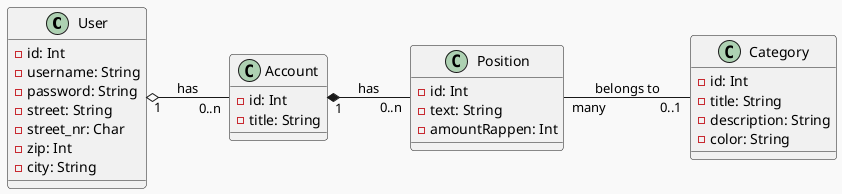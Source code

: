 @startuml
!theme mars
left to right direction
class User {
  - id: Int
  - username: String
  - password: String
  - street: String
  - street_nr: Char
  - zip: Int
  - city: String
}

class Account {
  - id: Int
  - title: String
}

class Position {
  - id: Int
  - text: String
  - amountRappen: Int
}

class Category {
  - id: Int
  - title: String
  - description: String
  - color: String
}

User "1" o-- "0..n" Account : has
Account "1" *-- "0..n" Position : has
Position "many" -- "0..1" Category : belongs to
@enduml